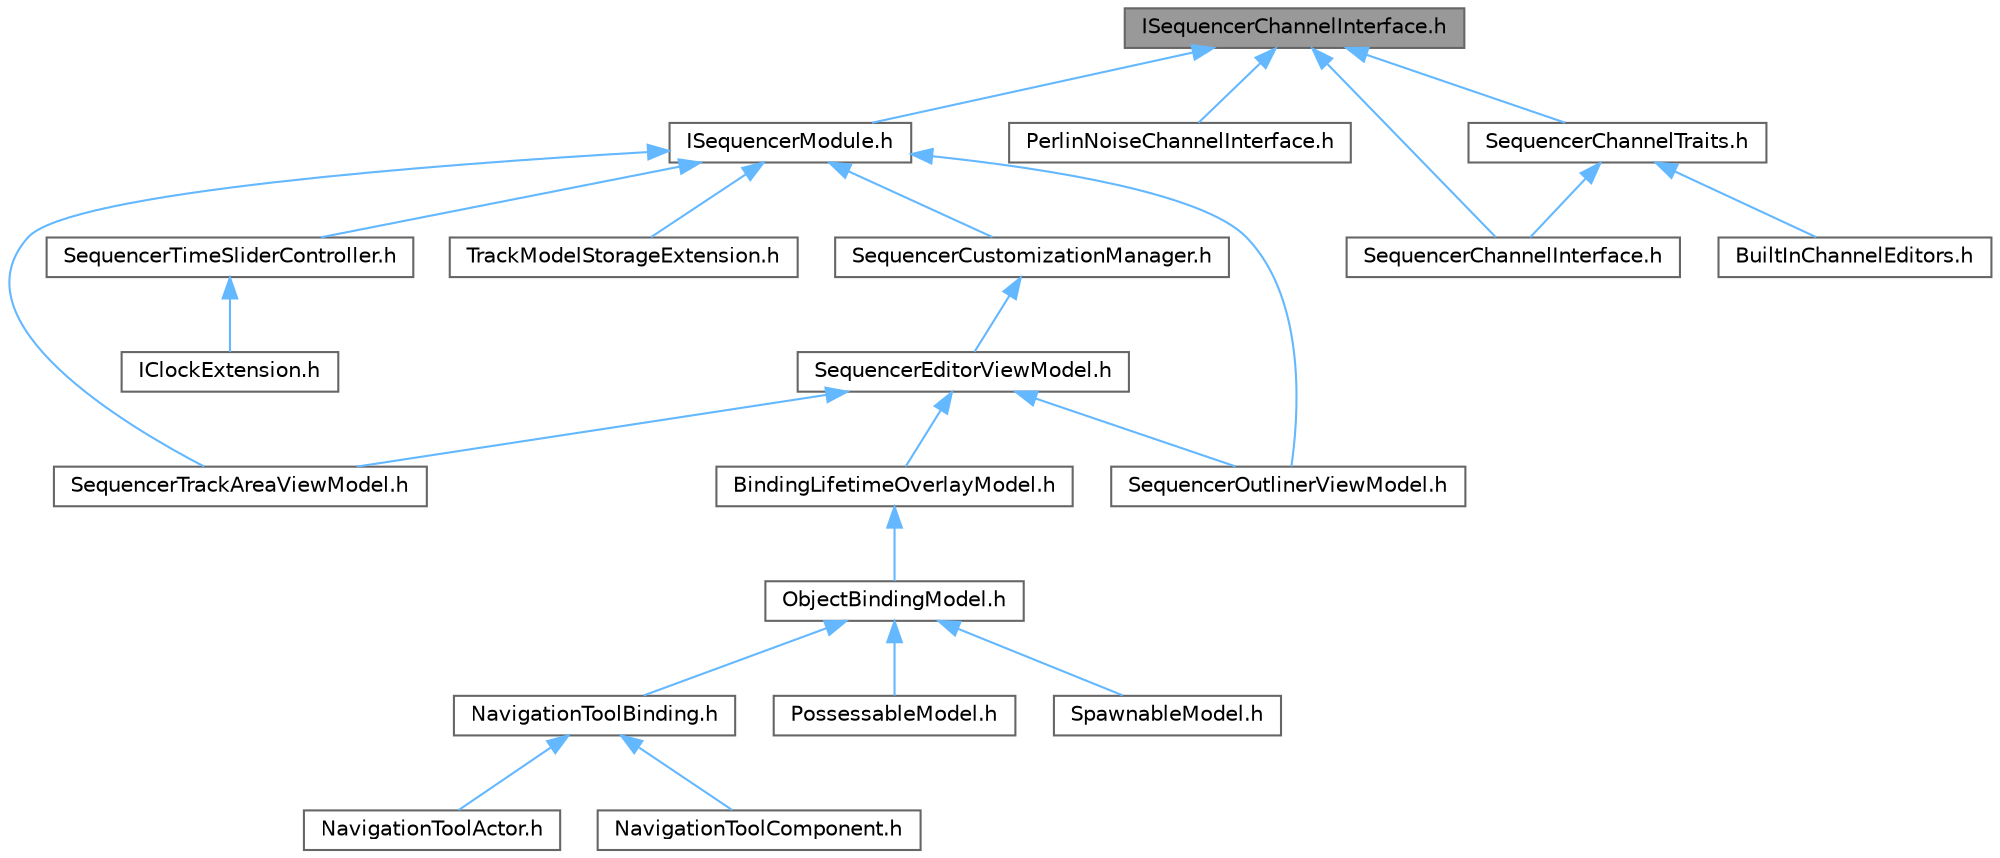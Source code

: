 digraph "ISequencerChannelInterface.h"
{
 // INTERACTIVE_SVG=YES
 // LATEX_PDF_SIZE
  bgcolor="transparent";
  edge [fontname=Helvetica,fontsize=10,labelfontname=Helvetica,labelfontsize=10];
  node [fontname=Helvetica,fontsize=10,shape=box,height=0.2,width=0.4];
  Node1 [id="Node000001",label="ISequencerChannelInterface.h",height=0.2,width=0.4,color="gray40", fillcolor="grey60", style="filled", fontcolor="black",tooltip=" "];
  Node1 -> Node2 [id="edge1_Node000001_Node000002",dir="back",color="steelblue1",style="solid",tooltip=" "];
  Node2 [id="Node000002",label="ISequencerModule.h",height=0.2,width=0.4,color="grey40", fillcolor="white", style="filled",URL="$d7/d3b/ISequencerModule_8h.html",tooltip=" "];
  Node2 -> Node3 [id="edge2_Node000002_Node000003",dir="back",color="steelblue1",style="solid",tooltip=" "];
  Node3 [id="Node000003",label="SequencerCustomizationManager.h",height=0.2,width=0.4,color="grey40", fillcolor="white", style="filled",URL="$dd/dea/SequencerCustomizationManager_8h.html",tooltip=" "];
  Node3 -> Node4 [id="edge3_Node000003_Node000004",dir="back",color="steelblue1",style="solid",tooltip=" "];
  Node4 [id="Node000004",label="SequencerEditorViewModel.h",height=0.2,width=0.4,color="grey40", fillcolor="white", style="filled",URL="$da/d57/SequencerEditorViewModel_8h.html",tooltip=" "];
  Node4 -> Node5 [id="edge4_Node000004_Node000005",dir="back",color="steelblue1",style="solid",tooltip=" "];
  Node5 [id="Node000005",label="BindingLifetimeOverlayModel.h",height=0.2,width=0.4,color="grey40", fillcolor="white", style="filled",URL="$d2/d69/BindingLifetimeOverlayModel_8h.html",tooltip=" "];
  Node5 -> Node6 [id="edge5_Node000005_Node000006",dir="back",color="steelblue1",style="solid",tooltip=" "];
  Node6 [id="Node000006",label="ObjectBindingModel.h",height=0.2,width=0.4,color="grey40", fillcolor="white", style="filled",URL="$de/dbc/ObjectBindingModel_8h.html",tooltip=" "];
  Node6 -> Node7 [id="edge6_Node000006_Node000007",dir="back",color="steelblue1",style="solid",tooltip=" "];
  Node7 [id="Node000007",label="NavigationToolBinding.h",height=0.2,width=0.4,color="grey40", fillcolor="white", style="filled",URL="$d0/db5/NavigationToolBinding_8h.html",tooltip=" "];
  Node7 -> Node8 [id="edge7_Node000007_Node000008",dir="back",color="steelblue1",style="solid",tooltip=" "];
  Node8 [id="Node000008",label="NavigationToolActor.h",height=0.2,width=0.4,color="grey40", fillcolor="white", style="filled",URL="$d6/da8/NavigationToolActor_8h.html",tooltip=" "];
  Node7 -> Node9 [id="edge8_Node000007_Node000009",dir="back",color="steelblue1",style="solid",tooltip=" "];
  Node9 [id="Node000009",label="NavigationToolComponent.h",height=0.2,width=0.4,color="grey40", fillcolor="white", style="filled",URL="$d7/dfc/NavigationToolComponent_8h.html",tooltip=" "];
  Node6 -> Node10 [id="edge9_Node000006_Node000010",dir="back",color="steelblue1",style="solid",tooltip=" "];
  Node10 [id="Node000010",label="PossessableModel.h",height=0.2,width=0.4,color="grey40", fillcolor="white", style="filled",URL="$d5/d01/PossessableModel_8h.html",tooltip=" "];
  Node6 -> Node11 [id="edge10_Node000006_Node000011",dir="back",color="steelblue1",style="solid",tooltip=" "];
  Node11 [id="Node000011",label="SpawnableModel.h",height=0.2,width=0.4,color="grey40", fillcolor="white", style="filled",URL="$d0/dd5/SpawnableModel_8h.html",tooltip=" "];
  Node4 -> Node12 [id="edge11_Node000004_Node000012",dir="back",color="steelblue1",style="solid",tooltip=" "];
  Node12 [id="Node000012",label="SequencerOutlinerViewModel.h",height=0.2,width=0.4,color="grey40", fillcolor="white", style="filled",URL="$da/d12/SequencerOutlinerViewModel_8h.html",tooltip=" "];
  Node4 -> Node13 [id="edge12_Node000004_Node000013",dir="back",color="steelblue1",style="solid",tooltip=" "];
  Node13 [id="Node000013",label="SequencerTrackAreaViewModel.h",height=0.2,width=0.4,color="grey40", fillcolor="white", style="filled",URL="$d9/dd2/SequencerTrackAreaViewModel_8h.html",tooltip=" "];
  Node2 -> Node12 [id="edge13_Node000002_Node000012",dir="back",color="steelblue1",style="solid",tooltip=" "];
  Node2 -> Node14 [id="edge14_Node000002_Node000014",dir="back",color="steelblue1",style="solid",tooltip=" "];
  Node14 [id="Node000014",label="SequencerTimeSliderController.h",height=0.2,width=0.4,color="grey40", fillcolor="white", style="filled",URL="$d3/d54/SequencerTimeSliderController_8h.html",tooltip=" "];
  Node14 -> Node15 [id="edge15_Node000014_Node000015",dir="back",color="steelblue1",style="solid",tooltip=" "];
  Node15 [id="Node000015",label="IClockExtension.h",height=0.2,width=0.4,color="grey40", fillcolor="white", style="filled",URL="$d1/d52/IClockExtension_8h.html",tooltip=" "];
  Node2 -> Node13 [id="edge16_Node000002_Node000013",dir="back",color="steelblue1",style="solid",tooltip=" "];
  Node2 -> Node16 [id="edge17_Node000002_Node000016",dir="back",color="steelblue1",style="solid",tooltip=" "];
  Node16 [id="Node000016",label="TrackModelStorageExtension.h",height=0.2,width=0.4,color="grey40", fillcolor="white", style="filled",URL="$d8/d98/TrackModelStorageExtension_8h.html",tooltip=" "];
  Node1 -> Node17 [id="edge18_Node000001_Node000017",dir="back",color="steelblue1",style="solid",tooltip=" "];
  Node17 [id="Node000017",label="PerlinNoiseChannelInterface.h",height=0.2,width=0.4,color="grey40", fillcolor="white", style="filled",URL="$d5/dc1/PerlinNoiseChannelInterface_8h.html",tooltip=" "];
  Node1 -> Node18 [id="edge19_Node000001_Node000018",dir="back",color="steelblue1",style="solid",tooltip=" "];
  Node18 [id="Node000018",label="SequencerChannelInterface.h",height=0.2,width=0.4,color="grey40", fillcolor="white", style="filled",URL="$da/d51/SequencerChannelInterface_8h.html",tooltip=" "];
  Node1 -> Node19 [id="edge20_Node000001_Node000019",dir="back",color="steelblue1",style="solid",tooltip=" "];
  Node19 [id="Node000019",label="SequencerChannelTraits.h",height=0.2,width=0.4,color="grey40", fillcolor="white", style="filled",URL="$d6/db9/SequencerChannelTraits_8h.html",tooltip=" "];
  Node19 -> Node20 [id="edge21_Node000019_Node000020",dir="back",color="steelblue1",style="solid",tooltip=" "];
  Node20 [id="Node000020",label="BuiltInChannelEditors.h",height=0.2,width=0.4,color="grey40", fillcolor="white", style="filled",URL="$df/daf/BuiltInChannelEditors_8h.html",tooltip=" "];
  Node19 -> Node18 [id="edge22_Node000019_Node000018",dir="back",color="steelblue1",style="solid",tooltip=" "];
}
